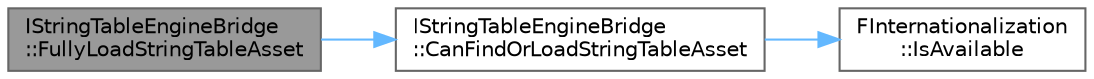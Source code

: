 digraph "IStringTableEngineBridge::FullyLoadStringTableAsset"
{
 // INTERACTIVE_SVG=YES
 // LATEX_PDF_SIZE
  bgcolor="transparent";
  edge [fontname=Helvetica,fontsize=10,labelfontname=Helvetica,labelfontsize=10];
  node [fontname=Helvetica,fontsize=10,shape=box,height=0.2,width=0.4];
  rankdir="LR";
  Node1 [id="Node000001",label="IStringTableEngineBridge\l::FullyLoadStringTableAsset",height=0.2,width=0.4,color="gray40", fillcolor="grey60", style="filled", fontcolor="black",tooltip="Fully load a string table asset by its name, synchronously."];
  Node1 -> Node2 [id="edge1_Node000001_Node000002",color="steelblue1",style="solid",tooltip=" "];
  Node2 [id="Node000002",label="IStringTableEngineBridge\l::CanFindOrLoadStringTableAsset",height=0.2,width=0.4,color="grey40", fillcolor="white", style="filled",URL="$d0/d93/classIStringTableEngineBridge.html#ad7cb2b0b5303b116e4a329fdb8bae511",tooltip="Check to see whether it is currently safe to attempt to find or load a string table asset."];
  Node2 -> Node3 [id="edge2_Node000002_Node000003",color="steelblue1",style="solid",tooltip=" "];
  Node3 [id="Node000003",label="FInternationalization\l::IsAvailable",height=0.2,width=0.4,color="grey40", fillcolor="white", style="filled",URL="$da/d75/classFInternationalization.html#a3e9f8e2e14bff6e129bfdd22dbb06720",tooltip="Checks to see that an internationalization instance exists, and has been initialized."];
}
